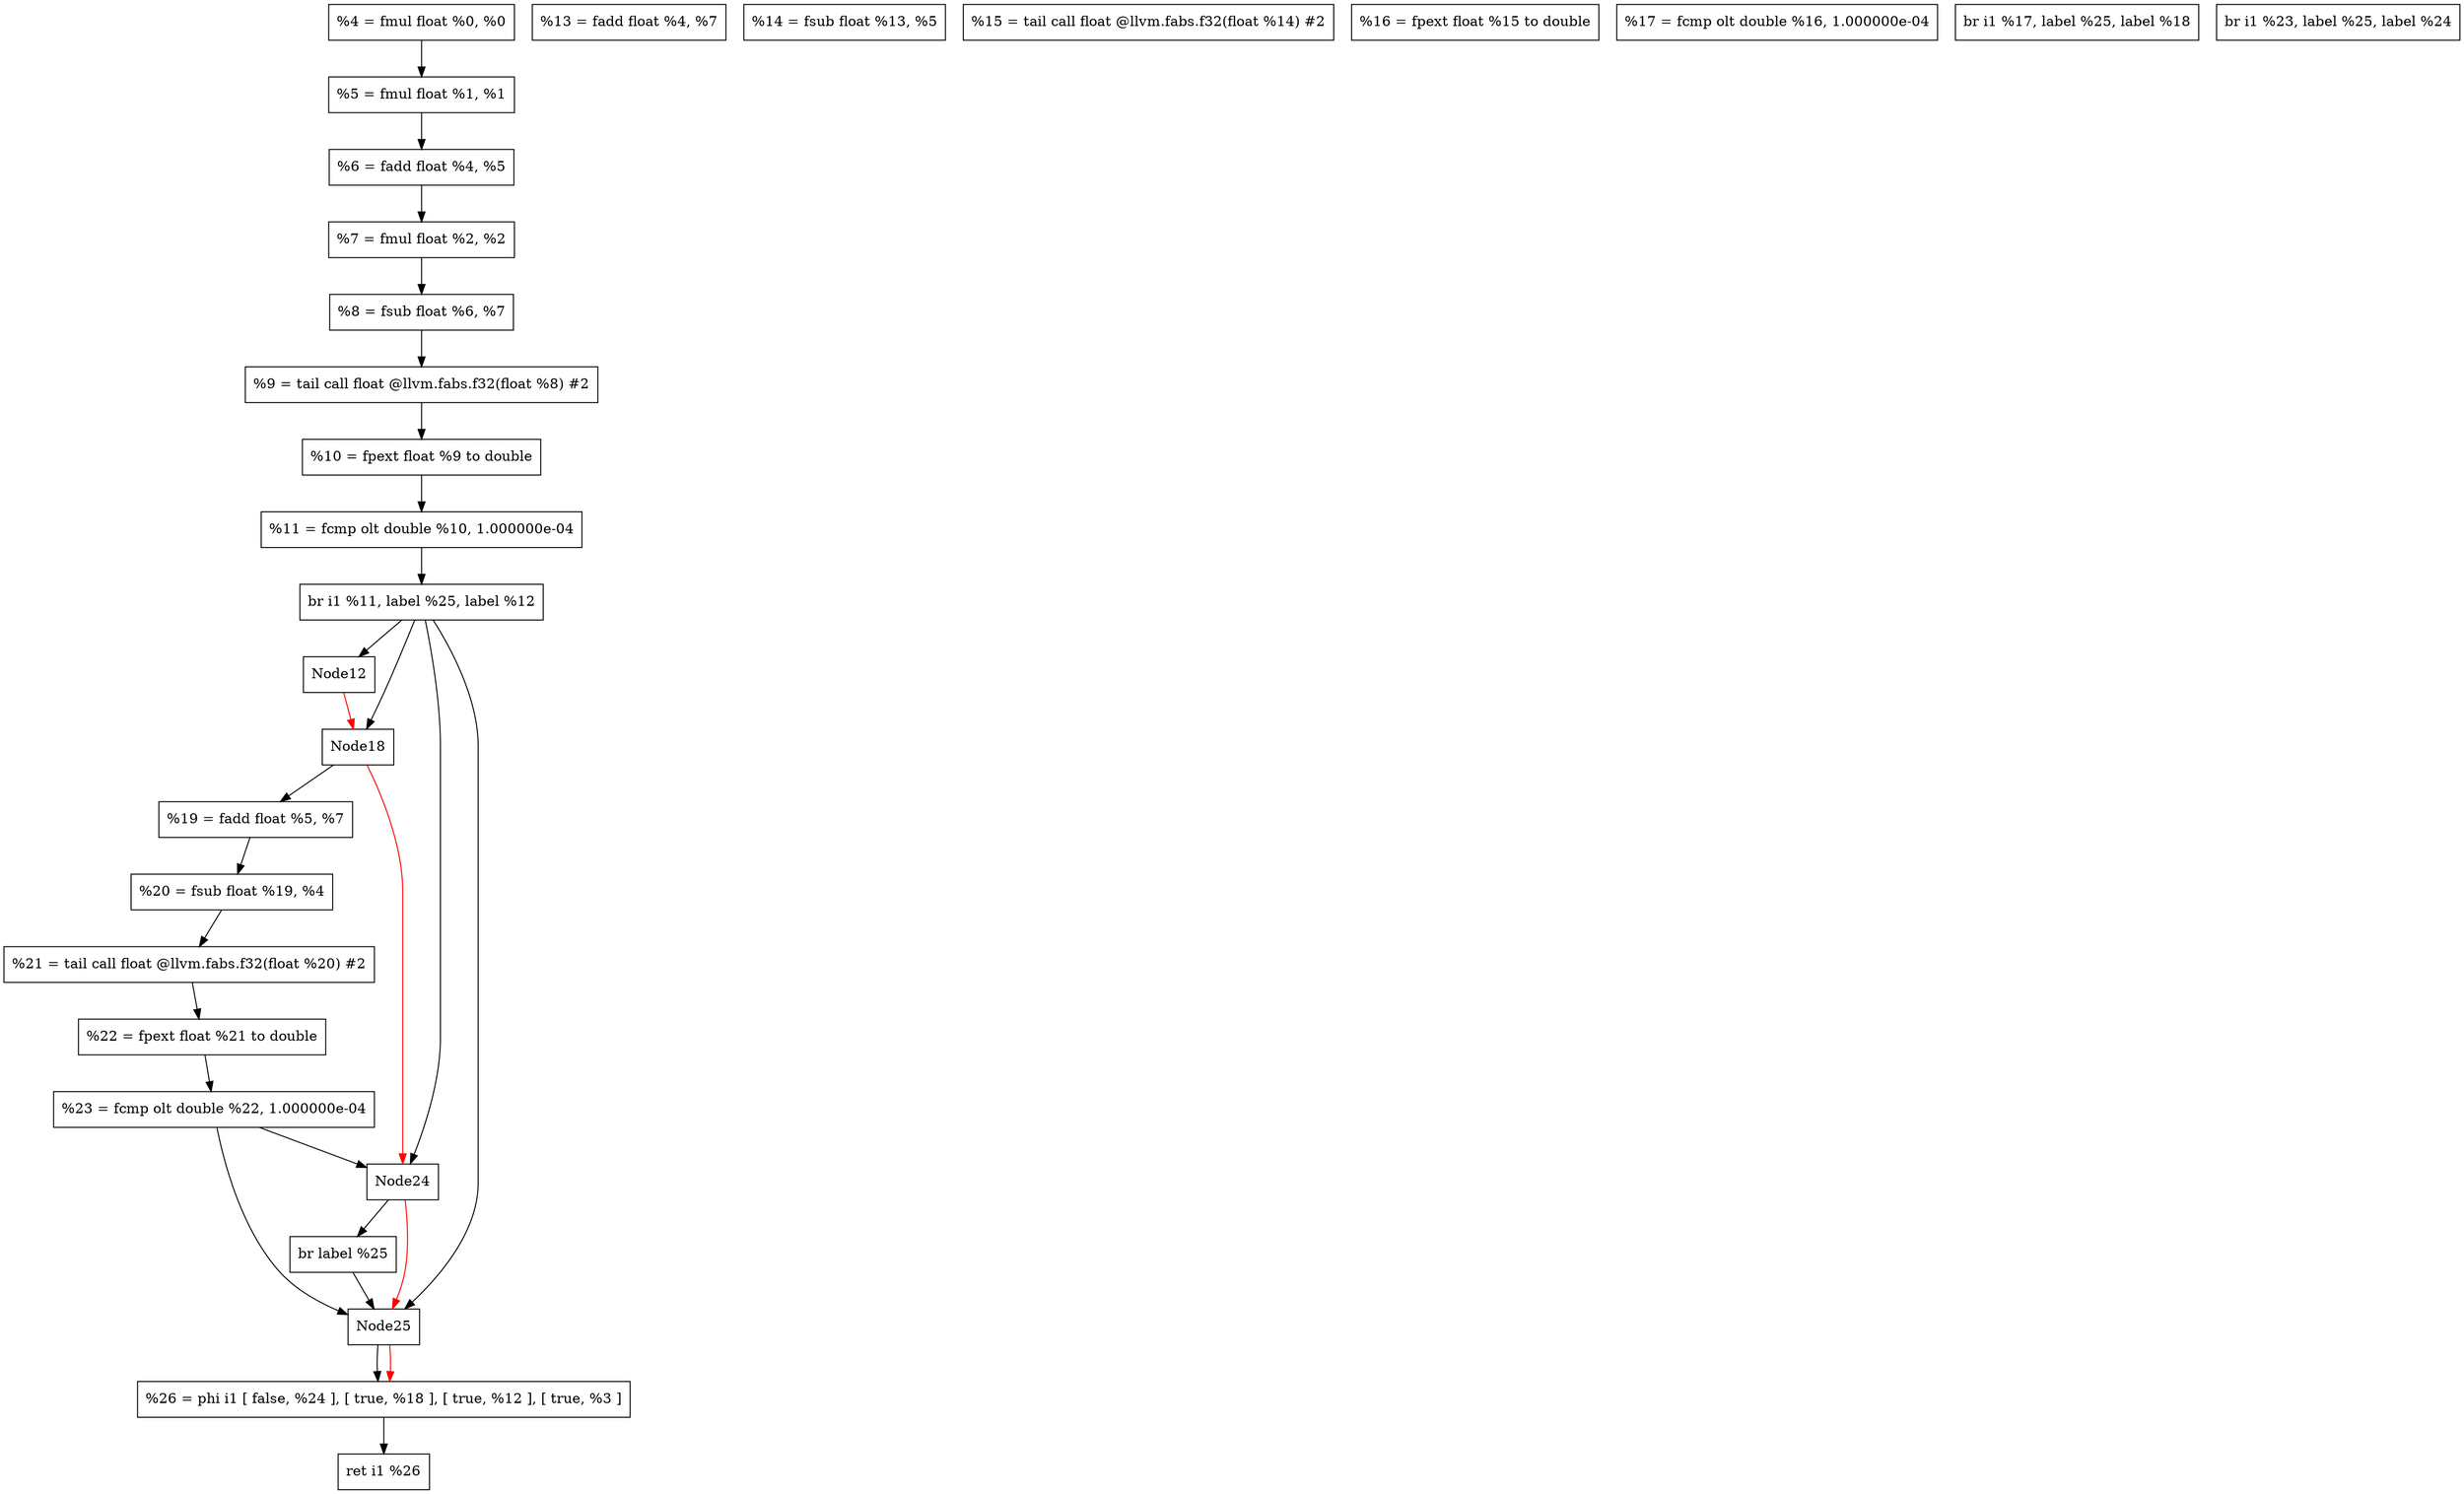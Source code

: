 digraph "DFG for'_Z20right_angle_trianglefff' function" {
Node0x55a786542690[shape=record, label="  %4 = fmul float %0, %0"];
Node0x55a786542770[shape=record, label="  %5 = fmul float %1, %1"];
Node0x55a786542850[shape=record, label="  %6 = fadd float %4, %5"];
Node0x55a786542930[shape=record, label="  %7 = fmul float %2, %2"];
Node0x55a786542a10[shape=record, label="  %8 = fsub float %6, %7"];
Node0x55a786542af0[shape=record, label="  %9 = tail call float @llvm.fabs.f32(float %8) #2"];
Node0x55a786542bd0[shape=record, label="  %10 = fpext float %9 to double"];
Node0x55a786542cb0[shape=record, label="  %11 = fcmp olt double %10, 1.000000e-04"];
Node0x55a786542d90[shape=record, label="  br i1 %11, label %25, label %12"];
Node0x55a786542e70[shape=record, label="Node12"];
Node0x55a786542f50[shape=record, label="  %13 = fadd float %4, %7"];
Node0x55a786543030[shape=record, label="  %14 = fsub float %13, %5"];
Node0x55a786543110[shape=record, label="  %15 = tail call float @llvm.fabs.f32(float %14) #2"];
Node0x55a7865431f0[shape=record, label="  %16 = fpext float %15 to double"];
Node0x55a7865432d0[shape=record, label="  %17 = fcmp olt double %16, 1.000000e-04"];
Node0x55a7865433b0[shape=record, label="  br i1 %17, label %25, label %18"];
Node0x55a786543490[shape=record, label="Node18"];
Node0x55a786543570[shape=record, label="  %19 = fadd float %5, %7"];
Node0x55a786543650[shape=record, label="  %20 = fsub float %19, %4"];
Node0x55a786543730[shape=record, label="  %21 = tail call float @llvm.fabs.f32(float %20) #2"];
Node0x55a786543810[shape=record, label="  %22 = fpext float %21 to double"];
Node0x55a7865438f0[shape=record, label="  %23 = fcmp olt double %22, 1.000000e-04"];
Node0x55a7865439d0[shape=record, label="  br i1 %23, label %25, label %24"];
Node0x55a786543ab0[shape=record, label="Node24"];
Node0x55a786543b90[shape=record, label="  br label %25"];
Node0x55a786543c70[shape=record, label="Node25"];
Node0x55a786543d50[shape=record, label="  %26 = phi i1 [ false, %24 ], [ true, %18 ], [ true, %12 ], [ true, %3 ]"];
Node0x55a786543e30[shape=record, label="  ret i1 %26"];
Node0x55a786542690 -> Node0x55a786542770
Node0x55a786542770 -> Node0x55a786542850
Node0x55a786542850 -> Node0x55a786542930
Node0x55a786542930 -> Node0x55a786542a10
Node0x55a786542a10 -> Node0x55a786542af0
Node0x55a786542af0 -> Node0x55a786542bd0
Node0x55a786542bd0 -> Node0x55a786542cb0
Node0x55a786542cb0 -> Node0x55a786542d90
Node0x55a786542d90 -> Node0x55a786542e70
Node0x55a786542d90 -> Node0x55a786543490
Node0x55a786542d90 -> Node0x55a786543ab0
Node0x55a786542d90 -> Node0x55a786543c70
Node0x55a786543490 -> Node0x55a786543570
Node0x55a786543570 -> Node0x55a786543650
Node0x55a786543650 -> Node0x55a786543730
Node0x55a786543730 -> Node0x55a786543810
Node0x55a786543810 -> Node0x55a7865438f0
Node0x55a7865438f0 -> Node0x55a786543ab0
Node0x55a7865438f0 -> Node0x55a786543c70
Node0x55a786543ab0 -> Node0x55a786543b90
Node0x55a786543b90 -> Node0x55a786543c70
Node0x55a786543c70 -> Node0x55a786543d50
Node0x55a786543d50 -> Node0x55a786543e30
edge [color=red]
Node0x55a786542e70 -> Node0x55a786543490
Node0x55a786543490 -> Node0x55a786543ab0
Node0x55a786543ab0 -> Node0x55a786543c70
Node0x55a786543c70 -> Node0x55a786543d50
}